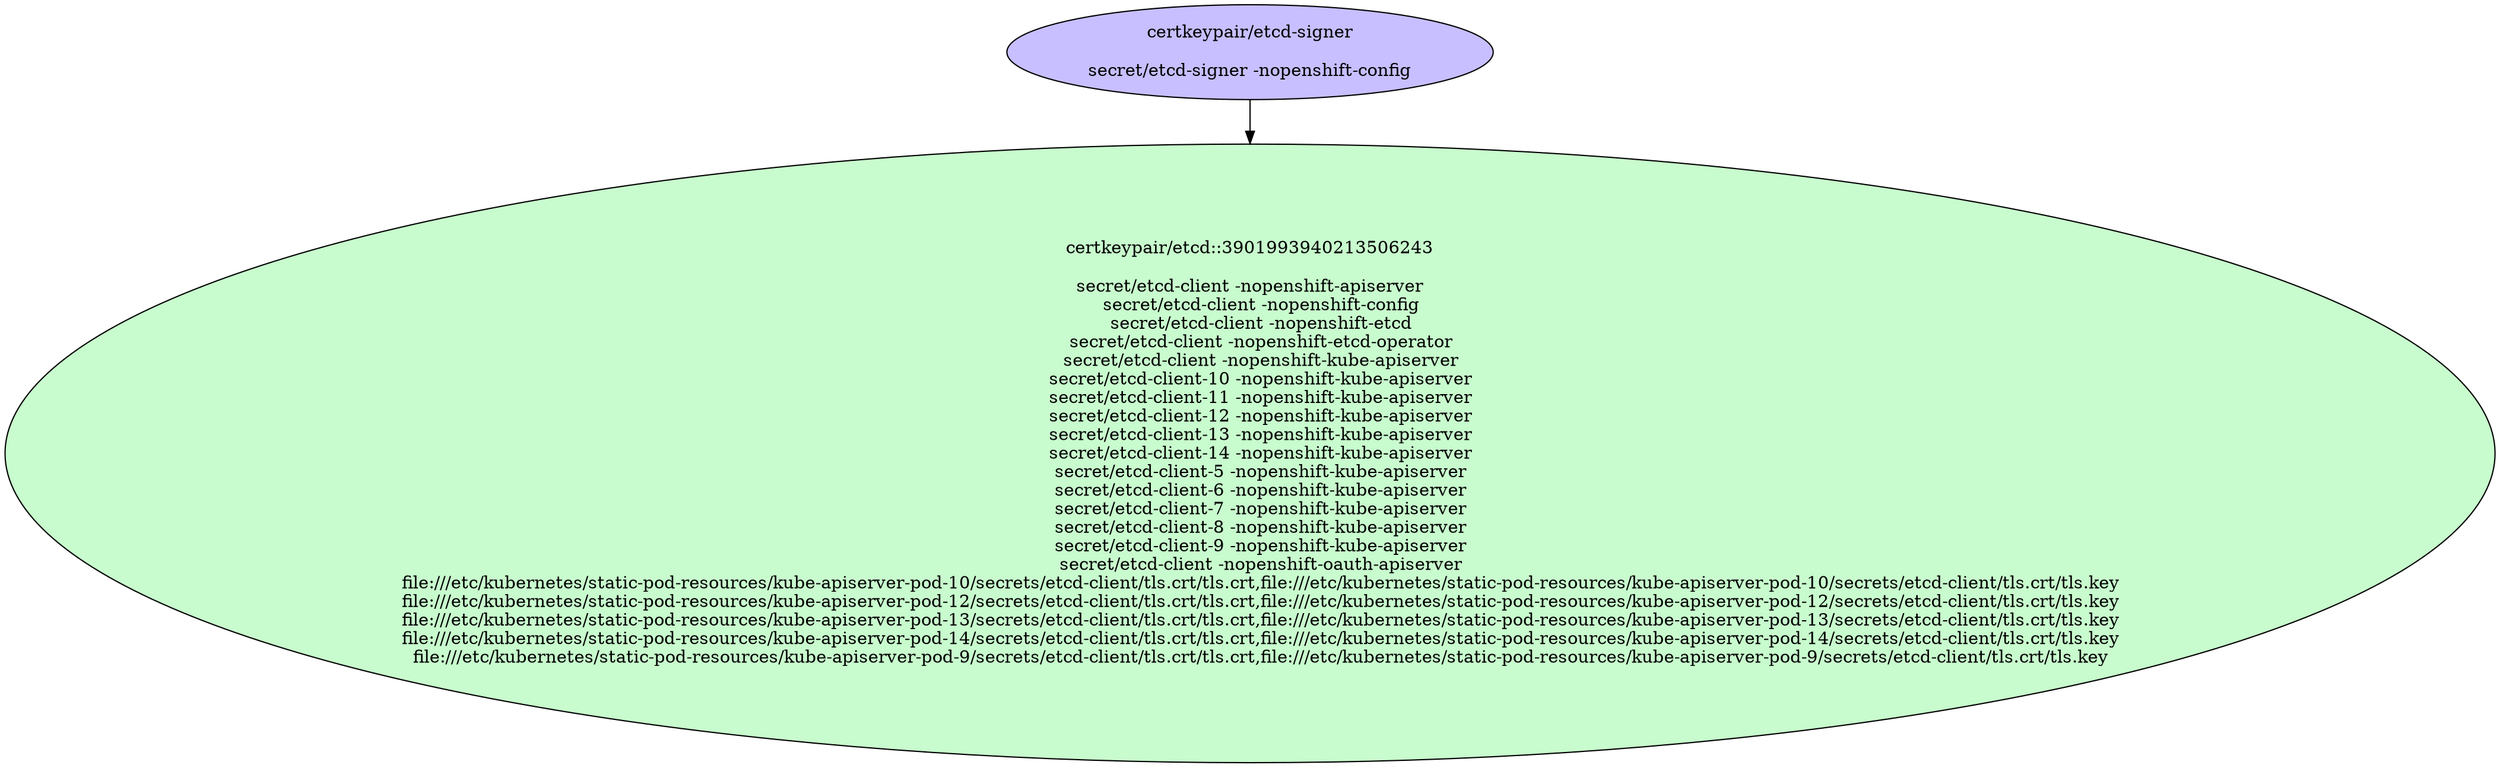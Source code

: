 digraph "Local Certificate" {
  // Node definitions.
  1 [
    label="certkeypair/etcd-signer\n\nsecret/etcd-signer -nopenshift-config\n"
    style=filled
    fillcolor="#c7bfff"
  ];
  7 [
    label="certkeypair/etcd::3901993940213506243\n\nsecret/etcd-client -nopenshift-apiserver\n    secret/etcd-client -nopenshift-config\n    secret/etcd-client -nopenshift-etcd\n    secret/etcd-client -nopenshift-etcd-operator\n    secret/etcd-client -nopenshift-kube-apiserver\n    secret/etcd-client-10 -nopenshift-kube-apiserver\n    secret/etcd-client-11 -nopenshift-kube-apiserver\n    secret/etcd-client-12 -nopenshift-kube-apiserver\n    secret/etcd-client-13 -nopenshift-kube-apiserver\n    secret/etcd-client-14 -nopenshift-kube-apiserver\n    secret/etcd-client-5 -nopenshift-kube-apiserver\n    secret/etcd-client-6 -nopenshift-kube-apiserver\n    secret/etcd-client-7 -nopenshift-kube-apiserver\n    secret/etcd-client-8 -nopenshift-kube-apiserver\n    secret/etcd-client-9 -nopenshift-kube-apiserver\n    secret/etcd-client -nopenshift-oauth-apiserver\n    file:///etc/kubernetes/static-pod-resources/kube-apiserver-pod-10/secrets/etcd-client/tls.crt/tls.crt,file:///etc/kubernetes/static-pod-resources/kube-apiserver-pod-10/secrets/etcd-client/tls.crt/tls.key\n    file:///etc/kubernetes/static-pod-resources/kube-apiserver-pod-12/secrets/etcd-client/tls.crt/tls.crt,file:///etc/kubernetes/static-pod-resources/kube-apiserver-pod-12/secrets/etcd-client/tls.crt/tls.key\n    file:///etc/kubernetes/static-pod-resources/kube-apiserver-pod-13/secrets/etcd-client/tls.crt/tls.crt,file:///etc/kubernetes/static-pod-resources/kube-apiserver-pod-13/secrets/etcd-client/tls.crt/tls.key\n    file:///etc/kubernetes/static-pod-resources/kube-apiserver-pod-14/secrets/etcd-client/tls.crt/tls.crt,file:///etc/kubernetes/static-pod-resources/kube-apiserver-pod-14/secrets/etcd-client/tls.crt/tls.key\n    file:///etc/kubernetes/static-pod-resources/kube-apiserver-pod-9/secrets/etcd-client/tls.crt/tls.crt,file:///etc/kubernetes/static-pod-resources/kube-apiserver-pod-9/secrets/etcd-client/tls.crt/tls.key\n"
    style=filled
    fillcolor="#c8fbcd"
  ];

  // Edge definitions.
  1 -> 7;
}